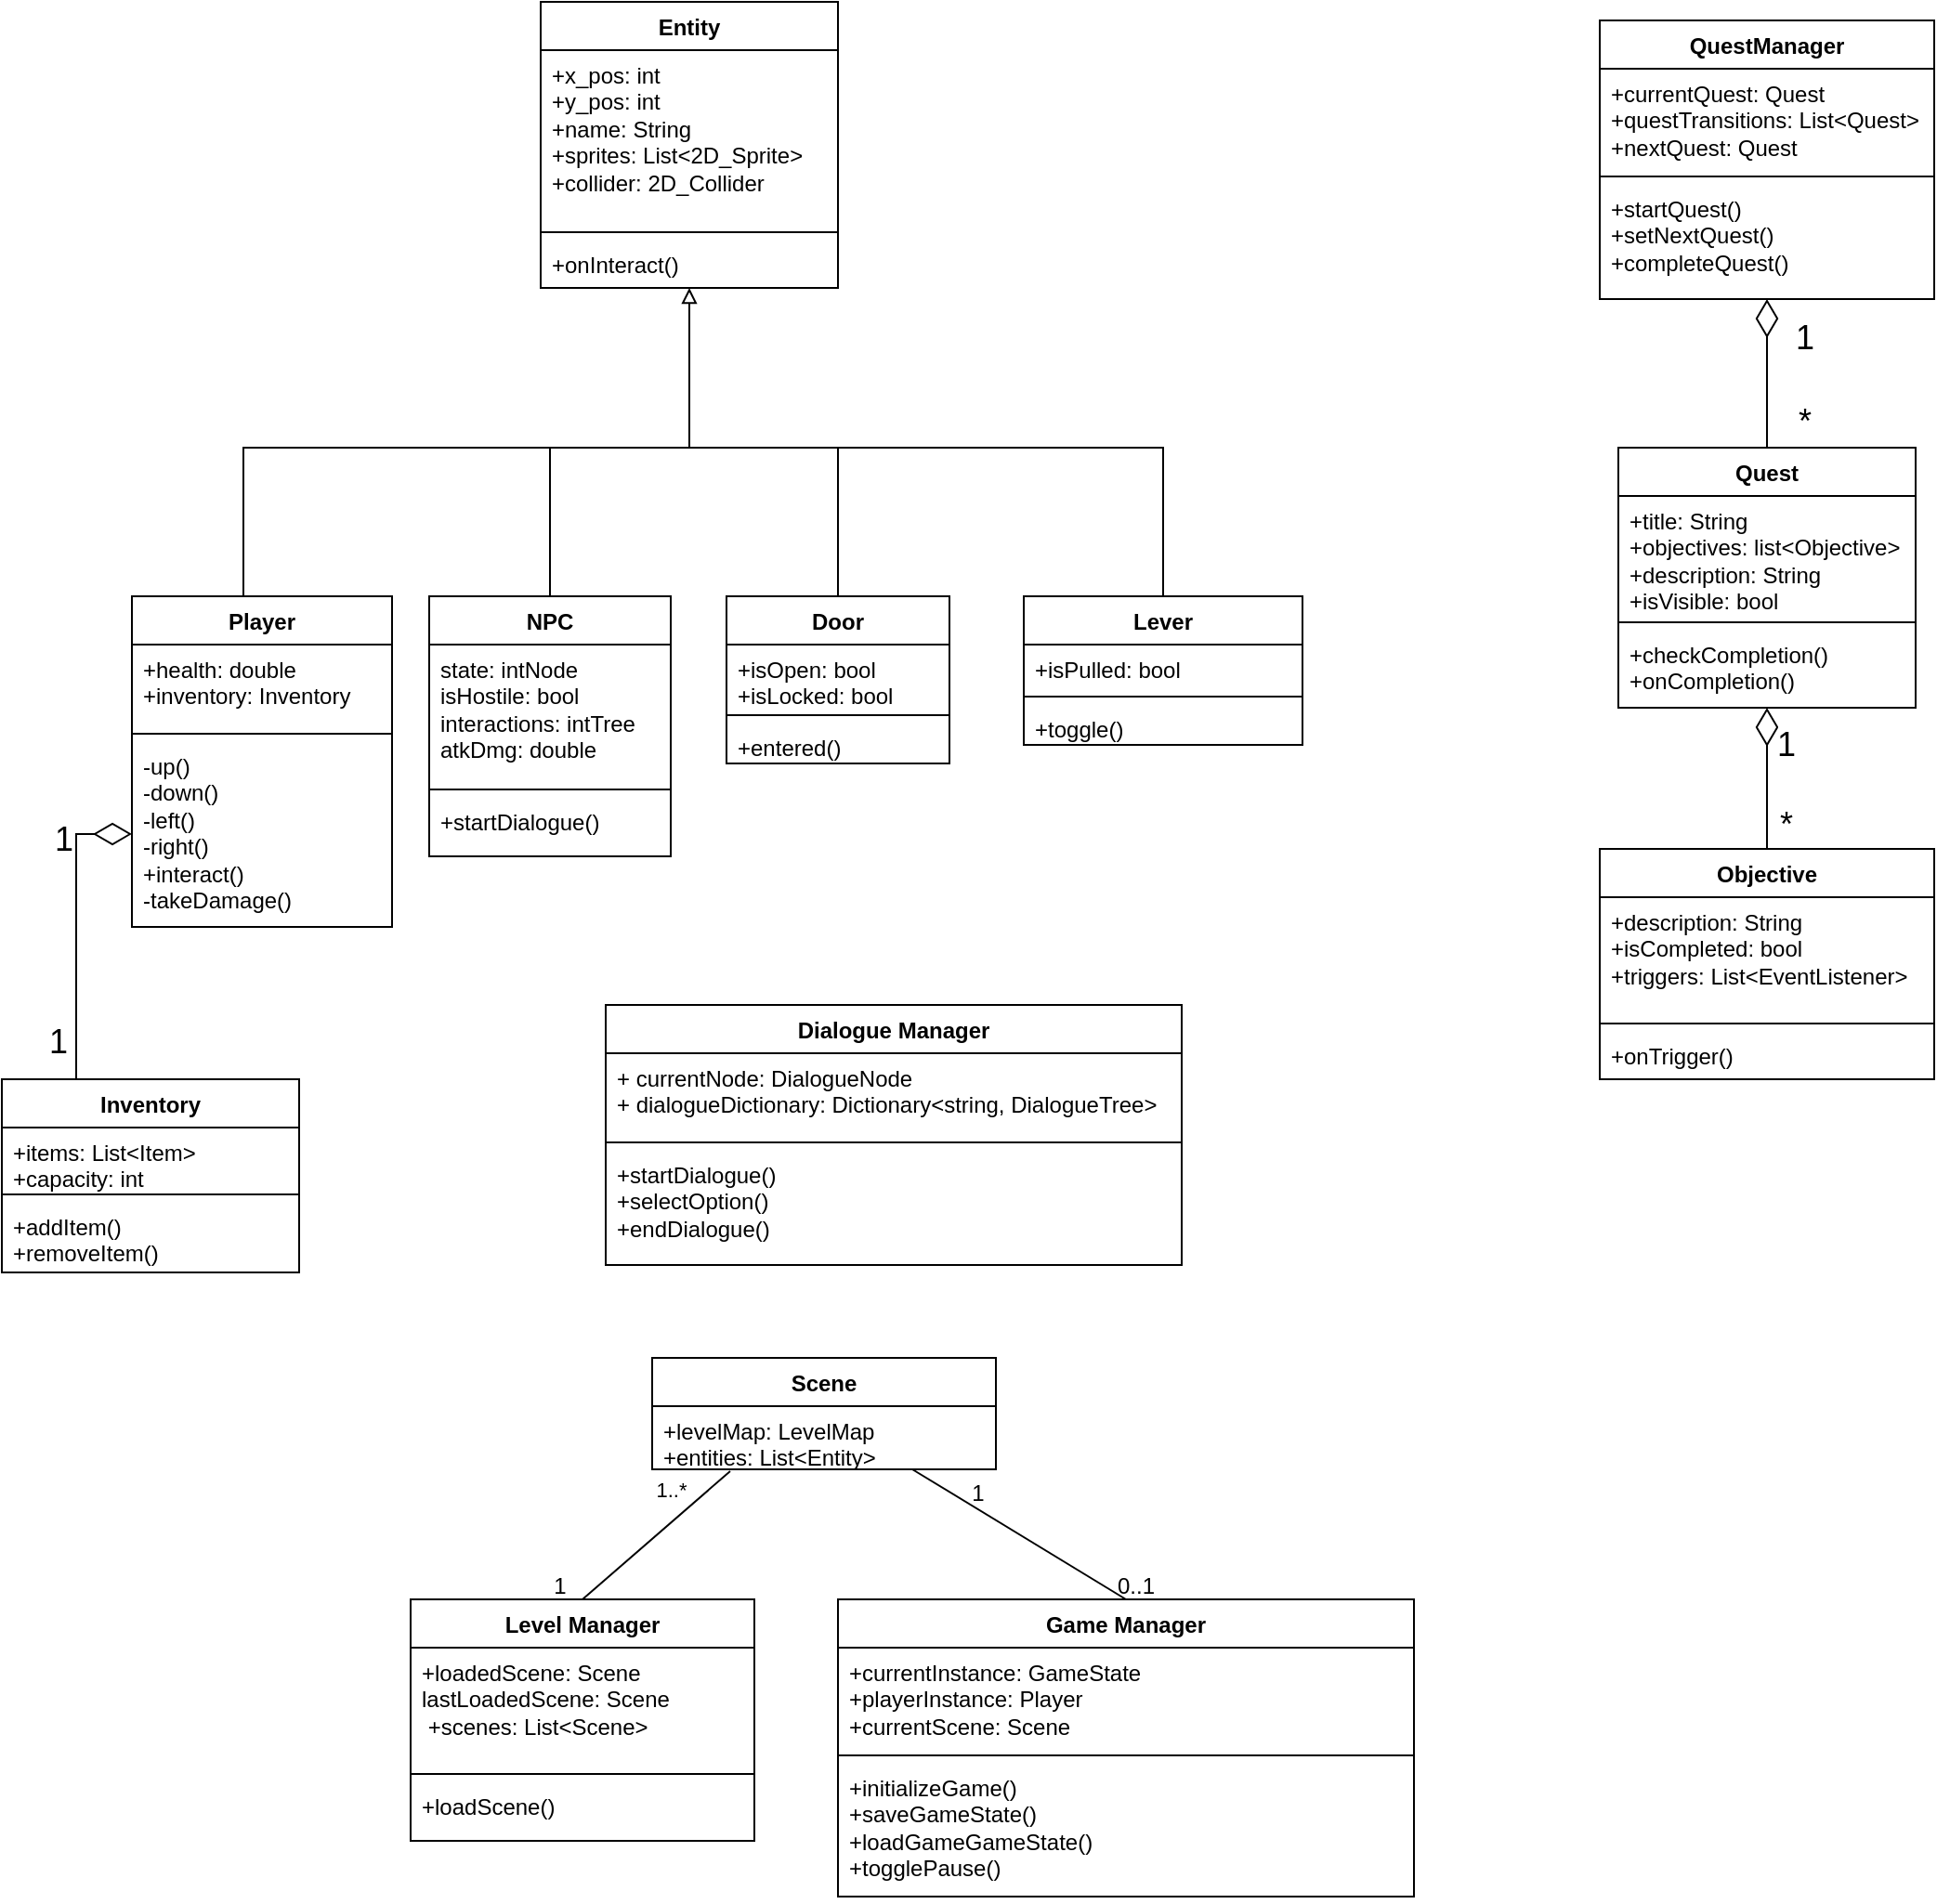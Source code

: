 <mxfile version="26.0.16">
  <diagram id="C5RBs43oDa-KdzZeNtuy" name="Page-1">
    <mxGraphModel dx="1434" dy="1218" grid="1" gridSize="10" guides="1" tooltips="1" connect="1" arrows="1" fold="1" page="1" pageScale="1" pageWidth="700" pageHeight="400" math="0" shadow="0">
      <root>
        <mxCell id="WIyWlLk6GJQsqaUBKTNV-0" />
        <mxCell id="WIyWlLk6GJQsqaUBKTNV-1" parent="WIyWlLk6GJQsqaUBKTNV-0" />
        <mxCell id="OdSNENkLL4-QzehWh6gu-0" value="Entity" style="swimlane;fontStyle=1;align=center;verticalAlign=top;childLayout=stackLayout;horizontal=1;startSize=26;horizontalStack=0;resizeParent=1;resizeParentMax=0;resizeLast=0;collapsible=1;marginBottom=0;whiteSpace=wrap;html=1;" parent="WIyWlLk6GJQsqaUBKTNV-1" vertex="1">
          <mxGeometry x="300" y="-120" width="160" height="154" as="geometry" />
        </mxCell>
        <mxCell id="OdSNENkLL4-QzehWh6gu-1" value="+x_pos: int&lt;br&gt;+y_pos: int&lt;br&gt;+name: String&lt;br&gt;+sprites: List&amp;lt;2D_Sprite&amp;gt;&lt;br&gt;+collider: 2D_Collider&amp;nbsp;&lt;div&gt;&lt;br&gt;&lt;/div&gt;" style="text;strokeColor=none;fillColor=none;align=left;verticalAlign=top;spacingLeft=4;spacingRight=4;overflow=hidden;rotatable=0;points=[[0,0.5],[1,0.5]];portConstraint=eastwest;whiteSpace=wrap;html=1;" parent="OdSNENkLL4-QzehWh6gu-0" vertex="1">
          <mxGeometry y="26" width="160" height="94" as="geometry" />
        </mxCell>
        <mxCell id="OdSNENkLL4-QzehWh6gu-2" value="" style="line;strokeWidth=1;fillColor=none;align=left;verticalAlign=middle;spacingTop=-1;spacingLeft=3;spacingRight=3;rotatable=0;labelPosition=right;points=[];portConstraint=eastwest;strokeColor=inherit;" parent="OdSNENkLL4-QzehWh6gu-0" vertex="1">
          <mxGeometry y="120" width="160" height="8" as="geometry" />
        </mxCell>
        <mxCell id="OdSNENkLL4-QzehWh6gu-3" value="+onInteract()" style="text;strokeColor=none;fillColor=none;align=left;verticalAlign=top;spacingLeft=4;spacingRight=4;overflow=hidden;rotatable=0;points=[[0,0.5],[1,0.5]];portConstraint=eastwest;whiteSpace=wrap;html=1;" parent="OdSNENkLL4-QzehWh6gu-0" vertex="1">
          <mxGeometry y="128" width="160" height="26" as="geometry" />
        </mxCell>
        <mxCell id="OdSNENkLL4-QzehWh6gu-4" value="Player" style="swimlane;fontStyle=1;align=center;verticalAlign=top;childLayout=stackLayout;horizontal=1;startSize=26;horizontalStack=0;resizeParent=1;resizeParentMax=0;resizeLast=0;collapsible=1;marginBottom=0;whiteSpace=wrap;html=1;" parent="WIyWlLk6GJQsqaUBKTNV-1" vertex="1">
          <mxGeometry x="80" y="200" width="140" height="178" as="geometry" />
        </mxCell>
        <mxCell id="OdSNENkLL4-QzehWh6gu-5" value="&lt;div&gt;+health: double&lt;/div&gt;&lt;div&gt;+inventory: Inventory&lt;/div&gt;" style="text;strokeColor=none;fillColor=none;align=left;verticalAlign=top;spacingLeft=4;spacingRight=4;overflow=hidden;rotatable=0;points=[[0,0.5],[1,0.5]];portConstraint=eastwest;whiteSpace=wrap;html=1;" parent="OdSNENkLL4-QzehWh6gu-4" vertex="1">
          <mxGeometry y="26" width="140" height="44" as="geometry" />
        </mxCell>
        <mxCell id="OdSNENkLL4-QzehWh6gu-6" value="" style="line;strokeWidth=1;fillColor=none;align=left;verticalAlign=middle;spacingTop=-1;spacingLeft=3;spacingRight=3;rotatable=0;labelPosition=right;points=[];portConstraint=eastwest;strokeColor=inherit;" parent="OdSNENkLL4-QzehWh6gu-4" vertex="1">
          <mxGeometry y="70" width="140" height="8" as="geometry" />
        </mxCell>
        <mxCell id="OdSNENkLL4-QzehWh6gu-7" value="-up()&lt;br&gt;-down()&lt;br&gt;-left()&lt;br&gt;-right() &lt;br&gt;+interact()&lt;br&gt;-takeDamage()&lt;div&gt;&lt;br&gt;&lt;/div&gt;" style="text;strokeColor=none;fillColor=none;align=left;verticalAlign=top;spacingLeft=4;spacingRight=4;overflow=hidden;rotatable=0;points=[[0,0.5],[1,0.5]];portConstraint=eastwest;whiteSpace=wrap;html=1;" parent="OdSNENkLL4-QzehWh6gu-4" vertex="1">
          <mxGeometry y="78" width="140" height="100" as="geometry" />
        </mxCell>
        <mxCell id="OdSNENkLL4-QzehWh6gu-9" value="NPC" style="swimlane;fontStyle=1;align=center;verticalAlign=top;childLayout=stackLayout;horizontal=1;startSize=26;horizontalStack=0;resizeParent=1;resizeParentMax=0;resizeLast=0;collapsible=1;marginBottom=0;whiteSpace=wrap;html=1;" parent="WIyWlLk6GJQsqaUBKTNV-1" vertex="1">
          <mxGeometry x="240" y="200" width="130" height="140" as="geometry" />
        </mxCell>
        <mxCell id="OdSNENkLL4-QzehWh6gu-10" value="state: intNode&amp;nbsp;&lt;br&gt;isHostile: bool&lt;br&gt;interactions: intTree&lt;div&gt;atkDmg: double&lt;/div&gt;" style="text;strokeColor=none;fillColor=none;align=left;verticalAlign=top;spacingLeft=4;spacingRight=4;overflow=hidden;rotatable=0;points=[[0,0.5],[1,0.5]];portConstraint=eastwest;whiteSpace=wrap;html=1;" parent="OdSNENkLL4-QzehWh6gu-9" vertex="1">
          <mxGeometry y="26" width="130" height="74" as="geometry" />
        </mxCell>
        <mxCell id="OdSNENkLL4-QzehWh6gu-11" value="" style="line;strokeWidth=1;fillColor=none;align=left;verticalAlign=middle;spacingTop=-1;spacingLeft=3;spacingRight=3;rotatable=0;labelPosition=right;points=[];portConstraint=eastwest;strokeColor=inherit;" parent="OdSNENkLL4-QzehWh6gu-9" vertex="1">
          <mxGeometry y="100" width="130" height="8" as="geometry" />
        </mxCell>
        <mxCell id="OdSNENkLL4-QzehWh6gu-12" value="+startDialogue()" style="text;strokeColor=none;fillColor=none;align=left;verticalAlign=top;spacingLeft=4;spacingRight=4;overflow=hidden;rotatable=0;points=[[0,0.5],[1,0.5]];portConstraint=eastwest;whiteSpace=wrap;html=1;" parent="OdSNENkLL4-QzehWh6gu-9" vertex="1">
          <mxGeometry y="108" width="130" height="32" as="geometry" />
        </mxCell>
        <mxCell id="OdSNENkLL4-QzehWh6gu-15" value="Door" style="swimlane;fontStyle=1;align=center;verticalAlign=top;childLayout=stackLayout;horizontal=1;startSize=26;horizontalStack=0;resizeParent=1;resizeParentMax=0;resizeLast=0;collapsible=1;marginBottom=0;whiteSpace=wrap;html=1;" parent="WIyWlLk6GJQsqaUBKTNV-1" vertex="1">
          <mxGeometry x="400" y="200" width="120" height="90" as="geometry" />
        </mxCell>
        <mxCell id="OdSNENkLL4-QzehWh6gu-16" value="+isOpen: bool&amp;nbsp;&lt;br&gt;+isLocked: bool&lt;div&gt;&lt;br&gt;&lt;/div&gt;" style="text;strokeColor=none;fillColor=none;align=left;verticalAlign=top;spacingLeft=4;spacingRight=4;overflow=hidden;rotatable=0;points=[[0,0.5],[1,0.5]];portConstraint=eastwest;whiteSpace=wrap;html=1;" parent="OdSNENkLL4-QzehWh6gu-15" vertex="1">
          <mxGeometry y="26" width="120" height="34" as="geometry" />
        </mxCell>
        <mxCell id="OdSNENkLL4-QzehWh6gu-17" value="" style="line;strokeWidth=1;fillColor=none;align=left;verticalAlign=middle;spacingTop=-1;spacingLeft=3;spacingRight=3;rotatable=0;labelPosition=right;points=[];portConstraint=eastwest;strokeColor=inherit;" parent="OdSNENkLL4-QzehWh6gu-15" vertex="1">
          <mxGeometry y="60" width="120" height="8" as="geometry" />
        </mxCell>
        <mxCell id="OdSNENkLL4-QzehWh6gu-18" value="+entered()" style="text;strokeColor=none;fillColor=none;align=left;verticalAlign=top;spacingLeft=4;spacingRight=4;overflow=hidden;rotatable=0;points=[[0,0.5],[1,0.5]];portConstraint=eastwest;whiteSpace=wrap;html=1;" parent="OdSNENkLL4-QzehWh6gu-15" vertex="1">
          <mxGeometry y="68" width="120" height="22" as="geometry" />
        </mxCell>
        <mxCell id="OdSNENkLL4-QzehWh6gu-25" value="Lever" style="swimlane;fontStyle=1;align=center;verticalAlign=top;childLayout=stackLayout;horizontal=1;startSize=26;horizontalStack=0;resizeParent=1;resizeParentMax=0;resizeLast=0;collapsible=1;marginBottom=0;whiteSpace=wrap;html=1;" parent="WIyWlLk6GJQsqaUBKTNV-1" vertex="1">
          <mxGeometry x="560" y="200" width="150" height="80" as="geometry" />
        </mxCell>
        <mxCell id="OdSNENkLL4-QzehWh6gu-26" value="+isPulled: bool&lt;div&gt;&lt;br&gt;&lt;/div&gt;" style="text;strokeColor=none;fillColor=none;align=left;verticalAlign=top;spacingLeft=4;spacingRight=4;overflow=hidden;rotatable=0;points=[[0,0.5],[1,0.5]];portConstraint=eastwest;whiteSpace=wrap;html=1;" parent="OdSNENkLL4-QzehWh6gu-25" vertex="1">
          <mxGeometry y="26" width="150" height="24" as="geometry" />
        </mxCell>
        <mxCell id="OdSNENkLL4-QzehWh6gu-27" value="" style="line;strokeWidth=1;fillColor=none;align=left;verticalAlign=middle;spacingTop=-1;spacingLeft=3;spacingRight=3;rotatable=0;labelPosition=right;points=[];portConstraint=eastwest;strokeColor=inherit;" parent="OdSNENkLL4-QzehWh6gu-25" vertex="1">
          <mxGeometry y="50" width="150" height="8" as="geometry" />
        </mxCell>
        <mxCell id="OdSNENkLL4-QzehWh6gu-28" value="+toggle()" style="text;strokeColor=none;fillColor=none;align=left;verticalAlign=top;spacingLeft=4;spacingRight=4;overflow=hidden;rotatable=0;points=[[0,0.5],[1,0.5]];portConstraint=eastwest;whiteSpace=wrap;html=1;" parent="OdSNENkLL4-QzehWh6gu-25" vertex="1">
          <mxGeometry y="58" width="150" height="22" as="geometry" />
        </mxCell>
        <mxCell id="OdSNENkLL4-QzehWh6gu-37" value="" style="endArrow=block;html=1;rounded=0;exitX=0.5;exitY=0;exitDx=0;exitDy=0;entryX=0.5;entryY=1;entryDx=0;entryDy=0;endFill=0;edgeStyle=orthogonalEdgeStyle;" parent="WIyWlLk6GJQsqaUBKTNV-1" source="OdSNENkLL4-QzehWh6gu-15" target="OdSNENkLL4-QzehWh6gu-0" edge="1">
          <mxGeometry width="50" height="50" relative="1" as="geometry">
            <mxPoint x="330" y="130" as="sourcePoint" />
            <mxPoint x="300" y="180" as="targetPoint" />
            <Array as="points">
              <mxPoint x="460" y="120" />
              <mxPoint x="380" y="120" />
            </Array>
          </mxGeometry>
        </mxCell>
        <mxCell id="OdSNENkLL4-QzehWh6gu-38" value="" style="endArrow=none;html=1;rounded=0;entryX=0.5;entryY=0;entryDx=0;entryDy=0;edgeStyle=orthogonalEdgeStyle;" parent="WIyWlLk6GJQsqaUBKTNV-1" target="OdSNENkLL4-QzehWh6gu-4" edge="1">
          <mxGeometry width="50" height="50" relative="1" as="geometry">
            <mxPoint x="380" y="111" as="sourcePoint" />
            <mxPoint x="300" y="180" as="targetPoint" />
            <Array as="points">
              <mxPoint x="380" y="120" />
              <mxPoint x="140" y="120" />
            </Array>
          </mxGeometry>
        </mxCell>
        <mxCell id="OdSNENkLL4-QzehWh6gu-39" value="" style="endArrow=none;html=1;rounded=0;entryX=0.5;entryY=0;entryDx=0;entryDy=0;" parent="WIyWlLk6GJQsqaUBKTNV-1" target="OdSNENkLL4-QzehWh6gu-9" edge="1">
          <mxGeometry width="50" height="50" relative="1" as="geometry">
            <mxPoint x="305" y="120" as="sourcePoint" />
            <mxPoint x="300" y="180" as="targetPoint" />
          </mxGeometry>
        </mxCell>
        <mxCell id="OdSNENkLL4-QzehWh6gu-40" value="" style="endArrow=none;html=1;rounded=0;exitX=0.5;exitY=0;exitDx=0;exitDy=0;edgeStyle=orthogonalEdgeStyle;" parent="WIyWlLk6GJQsqaUBKTNV-1" source="OdSNENkLL4-QzehWh6gu-25" edge="1">
          <mxGeometry width="50" height="50" relative="1" as="geometry">
            <mxPoint x="250" y="230" as="sourcePoint" />
            <mxPoint x="460" y="120" as="targetPoint" />
            <Array as="points">
              <mxPoint x="635" y="120" />
            </Array>
          </mxGeometry>
        </mxCell>
        <mxCell id="r1As2lmNoIVcKauKKdXA-0" value="QuestManager" style="swimlane;fontStyle=1;align=center;verticalAlign=top;childLayout=stackLayout;horizontal=1;startSize=26;horizontalStack=0;resizeParent=1;resizeParentMax=0;resizeLast=0;collapsible=1;marginBottom=0;whiteSpace=wrap;html=1;" parent="WIyWlLk6GJQsqaUBKTNV-1" vertex="1">
          <mxGeometry x="870" y="-110" width="180" height="150" as="geometry" />
        </mxCell>
        <mxCell id="r1As2lmNoIVcKauKKdXA-1" value="+currentQuest: Quest&lt;div&gt;+questTransitions: List&amp;lt;Quest&amp;gt;&lt;/div&gt;&lt;div&gt;+nextQuest: Quest&lt;/div&gt;" style="text;strokeColor=none;fillColor=none;align=left;verticalAlign=top;spacingLeft=4;spacingRight=4;overflow=hidden;rotatable=0;points=[[0,0.5],[1,0.5]];portConstraint=eastwest;whiteSpace=wrap;html=1;" parent="r1As2lmNoIVcKauKKdXA-0" vertex="1">
          <mxGeometry y="26" width="180" height="54" as="geometry" />
        </mxCell>
        <mxCell id="r1As2lmNoIVcKauKKdXA-2" value="" style="line;strokeWidth=1;fillColor=none;align=left;verticalAlign=middle;spacingTop=-1;spacingLeft=3;spacingRight=3;rotatable=0;labelPosition=right;points=[];portConstraint=eastwest;strokeColor=inherit;" parent="r1As2lmNoIVcKauKKdXA-0" vertex="1">
          <mxGeometry y="80" width="180" height="8" as="geometry" />
        </mxCell>
        <mxCell id="r1As2lmNoIVcKauKKdXA-3" value="+startQuest()&lt;div&gt;+setNextQuest()&lt;/div&gt;&lt;div&gt;+completeQuest()&lt;/div&gt;" style="text;strokeColor=none;fillColor=none;align=left;verticalAlign=top;spacingLeft=4;spacingRight=4;overflow=hidden;rotatable=0;points=[[0,0.5],[1,0.5]];portConstraint=eastwest;whiteSpace=wrap;html=1;" parent="r1As2lmNoIVcKauKKdXA-0" vertex="1">
          <mxGeometry y="88" width="180" height="62" as="geometry" />
        </mxCell>
        <mxCell id="r1As2lmNoIVcKauKKdXA-4" value="Quest" style="swimlane;fontStyle=1;align=center;verticalAlign=top;childLayout=stackLayout;horizontal=1;startSize=26;horizontalStack=0;resizeParent=1;resizeParentMax=0;resizeLast=0;collapsible=1;marginBottom=0;whiteSpace=wrap;html=1;" parent="WIyWlLk6GJQsqaUBKTNV-1" vertex="1">
          <mxGeometry x="880" y="120" width="160" height="140" as="geometry" />
        </mxCell>
        <mxCell id="r1As2lmNoIVcKauKKdXA-5" value="+title: String&lt;div&gt;&lt;div&gt;+objectives: list&amp;lt;Objective&amp;gt;&lt;/div&gt;&lt;/div&gt;&lt;div&gt;+description: String&lt;/div&gt;&lt;div&gt;+isVisible: bool &lt;br&gt;&lt;/div&gt;" style="text;strokeColor=none;fillColor=none;align=left;verticalAlign=top;spacingLeft=4;spacingRight=4;overflow=hidden;rotatable=0;points=[[0,0.5],[1,0.5]];portConstraint=eastwest;whiteSpace=wrap;html=1;" parent="r1As2lmNoIVcKauKKdXA-4" vertex="1">
          <mxGeometry y="26" width="160" height="64" as="geometry" />
        </mxCell>
        <mxCell id="r1As2lmNoIVcKauKKdXA-6" value="" style="line;strokeWidth=1;fillColor=none;align=left;verticalAlign=middle;spacingTop=-1;spacingLeft=3;spacingRight=3;rotatable=0;labelPosition=right;points=[];portConstraint=eastwest;strokeColor=inherit;" parent="r1As2lmNoIVcKauKKdXA-4" vertex="1">
          <mxGeometry y="90" width="160" height="8" as="geometry" />
        </mxCell>
        <mxCell id="r1As2lmNoIVcKauKKdXA-7" value="+checkCompletion()&lt;div&gt;+onCompletion()&lt;/div&gt;" style="text;strokeColor=none;fillColor=none;align=left;verticalAlign=top;spacingLeft=4;spacingRight=4;overflow=hidden;rotatable=0;points=[[0,0.5],[1,0.5]];portConstraint=eastwest;whiteSpace=wrap;html=1;" parent="r1As2lmNoIVcKauKKdXA-4" vertex="1">
          <mxGeometry y="98" width="160" height="42" as="geometry" />
        </mxCell>
        <mxCell id="r1As2lmNoIVcKauKKdXA-8" value="Objective" style="swimlane;fontStyle=1;align=center;verticalAlign=top;childLayout=stackLayout;horizontal=1;startSize=26;horizontalStack=0;resizeParent=1;resizeParentMax=0;resizeLast=0;collapsible=1;marginBottom=0;whiteSpace=wrap;html=1;" parent="WIyWlLk6GJQsqaUBKTNV-1" vertex="1">
          <mxGeometry x="870" y="336" width="180" height="124" as="geometry" />
        </mxCell>
        <mxCell id="r1As2lmNoIVcKauKKdXA-9" value="+description: String&lt;div&gt;+isCompleted: bool&lt;/div&gt;&lt;div&gt;+triggers: List&amp;lt;EventListener&amp;gt;&lt;/div&gt;" style="text;strokeColor=none;fillColor=none;align=left;verticalAlign=top;spacingLeft=4;spacingRight=4;overflow=hidden;rotatable=0;points=[[0,0.5],[1,0.5]];portConstraint=eastwest;whiteSpace=wrap;html=1;" parent="r1As2lmNoIVcKauKKdXA-8" vertex="1">
          <mxGeometry y="26" width="180" height="64" as="geometry" />
        </mxCell>
        <mxCell id="r1As2lmNoIVcKauKKdXA-10" value="" style="line;strokeWidth=1;fillColor=none;align=left;verticalAlign=middle;spacingTop=-1;spacingLeft=3;spacingRight=3;rotatable=0;labelPosition=right;points=[];portConstraint=eastwest;strokeColor=inherit;" parent="r1As2lmNoIVcKauKKdXA-8" vertex="1">
          <mxGeometry y="90" width="180" height="8" as="geometry" />
        </mxCell>
        <mxCell id="r1As2lmNoIVcKauKKdXA-11" value="+onTrigger()" style="text;strokeColor=none;fillColor=none;align=left;verticalAlign=top;spacingLeft=4;spacingRight=4;overflow=hidden;rotatable=0;points=[[0,0.5],[1,0.5]];portConstraint=eastwest;whiteSpace=wrap;html=1;" parent="r1As2lmNoIVcKauKKdXA-8" vertex="1">
          <mxGeometry y="98" width="180" height="26" as="geometry" />
        </mxCell>
        <mxCell id="r1As2lmNoIVcKauKKdXA-14" value="" style="endArrow=diamondThin;html=1;rounded=0;exitX=0.5;exitY=0;exitDx=0;exitDy=0;endFill=0;endSize=18;entryX=0.5;entryY=1;entryDx=0;entryDy=0;" parent="WIyWlLk6GJQsqaUBKTNV-1" source="r1As2lmNoIVcKauKKdXA-4" target="r1As2lmNoIVcKauKKdXA-0" edge="1">
          <mxGeometry width="50" height="50" relative="1" as="geometry">
            <mxPoint x="910" y="150" as="sourcePoint" />
            <mxPoint x="970" y="90" as="targetPoint" />
          </mxGeometry>
        </mxCell>
        <mxCell id="tE-xTlJbAmfMv_ScBgpa-1" value="1" style="edgeLabel;html=1;align=center;verticalAlign=middle;resizable=0;points=[];fontSize=18;" parent="r1As2lmNoIVcKauKKdXA-14" vertex="1" connectable="0">
          <mxGeometry x="0.493" y="2" relative="1" as="geometry">
            <mxPoint x="22" as="offset" />
          </mxGeometry>
        </mxCell>
        <mxCell id="tE-xTlJbAmfMv_ScBgpa-2" value="*" style="edgeLabel;html=1;align=center;verticalAlign=middle;resizable=0;points=[];fontSize=18;" parent="r1As2lmNoIVcKauKKdXA-14" vertex="1" connectable="0">
          <mxGeometry x="-0.653" y="1" relative="1" as="geometry">
            <mxPoint x="21" as="offset" />
          </mxGeometry>
        </mxCell>
        <mxCell id="r1As2lmNoIVcKauKKdXA-15" value="" style="endArrow=diamondThin;html=1;rounded=0;endFill=0;exitX=0.5;exitY=0;exitDx=0;exitDy=0;strokeWidth=1;endSize=18;entryX=0.5;entryY=1;entryDx=0;entryDy=0;" parent="WIyWlLk6GJQsqaUBKTNV-1" source="r1As2lmNoIVcKauKKdXA-8" target="r1As2lmNoIVcKauKKdXA-4" edge="1">
          <mxGeometry width="50" height="50" relative="1" as="geometry">
            <mxPoint x="960" y="330" as="sourcePoint" />
            <mxPoint x="980" y="380" as="targetPoint" />
          </mxGeometry>
        </mxCell>
        <mxCell id="tE-xTlJbAmfMv_ScBgpa-4" value="1" style="edgeLabel;html=1;align=center;verticalAlign=middle;resizable=0;points=[];fontSize=18;" parent="r1As2lmNoIVcKauKKdXA-15" vertex="1" connectable="0">
          <mxGeometry x="0.395" y="-1" relative="1" as="geometry">
            <mxPoint x="9" y="-3" as="offset" />
          </mxGeometry>
        </mxCell>
        <mxCell id="tE-xTlJbAmfMv_ScBgpa-5" value="*" style="edgeLabel;html=1;align=center;verticalAlign=middle;resizable=0;points=[];fontSize=18;" parent="r1As2lmNoIVcKauKKdXA-15" vertex="1" connectable="0">
          <mxGeometry x="-0.658" relative="1" as="geometry">
            <mxPoint x="10" as="offset" />
          </mxGeometry>
        </mxCell>
        <mxCell id="Fe0iumdBVx5rN5SeiypS-1" value="Inventory" style="swimlane;fontStyle=1;align=center;verticalAlign=top;childLayout=stackLayout;horizontal=1;startSize=26;horizontalStack=0;resizeParent=1;resizeParentMax=0;resizeLast=0;collapsible=1;marginBottom=0;whiteSpace=wrap;html=1;" parent="WIyWlLk6GJQsqaUBKTNV-1" vertex="1">
          <mxGeometry x="10" y="460" width="160" height="104" as="geometry" />
        </mxCell>
        <mxCell id="Fe0iumdBVx5rN5SeiypS-2" value="+items: List&amp;lt;Item&amp;gt;&lt;div&gt;+capacity: int&lt;/div&gt;" style="text;strokeColor=none;fillColor=none;align=left;verticalAlign=top;spacingLeft=4;spacingRight=4;overflow=hidden;rotatable=0;points=[[0,0.5],[1,0.5]];portConstraint=eastwest;whiteSpace=wrap;html=1;" parent="Fe0iumdBVx5rN5SeiypS-1" vertex="1">
          <mxGeometry y="26" width="160" height="32" as="geometry" />
        </mxCell>
        <mxCell id="Fe0iumdBVx5rN5SeiypS-3" value="" style="line;strokeWidth=1;fillColor=none;align=left;verticalAlign=middle;spacingTop=-1;spacingLeft=3;spacingRight=3;rotatable=0;labelPosition=right;points=[];portConstraint=eastwest;strokeColor=inherit;" parent="Fe0iumdBVx5rN5SeiypS-1" vertex="1">
          <mxGeometry y="58" width="160" height="8" as="geometry" />
        </mxCell>
        <mxCell id="Fe0iumdBVx5rN5SeiypS-4" value="+addItem()&lt;div&gt;+removeItem()&lt;/div&gt;" style="text;strokeColor=none;fillColor=none;align=left;verticalAlign=top;spacingLeft=4;spacingRight=4;overflow=hidden;rotatable=0;points=[[0,0.5],[1,0.5]];portConstraint=eastwest;whiteSpace=wrap;html=1;" parent="Fe0iumdBVx5rN5SeiypS-1" vertex="1">
          <mxGeometry y="66" width="160" height="38" as="geometry" />
        </mxCell>
        <mxCell id="Fe0iumdBVx5rN5SeiypS-5" style="edgeStyle=orthogonalEdgeStyle;rounded=0;orthogonalLoop=1;jettySize=auto;html=1;exitX=0.25;exitY=0;exitDx=0;exitDy=0;entryX=0;entryY=0.5;entryDx=0;entryDy=0;endArrow=diamondThin;endFill=0;endSize=18;" parent="WIyWlLk6GJQsqaUBKTNV-1" source="Fe0iumdBVx5rN5SeiypS-1" target="OdSNENkLL4-QzehWh6gu-7" edge="1">
          <mxGeometry relative="1" as="geometry">
            <mxPoint x="90" y="520" as="targetPoint" />
          </mxGeometry>
        </mxCell>
        <mxCell id="Fe0iumdBVx5rN5SeiypS-6" value="1" style="edgeLabel;html=1;align=center;verticalAlign=middle;resizable=0;points=[];fontSize=18;" parent="Fe0iumdBVx5rN5SeiypS-5" vertex="1" connectable="0">
          <mxGeometry x="0.597" y="7" relative="1" as="geometry">
            <mxPoint as="offset" />
          </mxGeometry>
        </mxCell>
        <mxCell id="Fe0iumdBVx5rN5SeiypS-7" value="1" style="edgeLabel;html=1;align=center;verticalAlign=middle;resizable=0;points=[];fontSize=18;" parent="Fe0iumdBVx5rN5SeiypS-5" vertex="1" connectable="0">
          <mxGeometry x="-0.62" y="-1" relative="1" as="geometry">
            <mxPoint x="-11" y="11" as="offset" />
          </mxGeometry>
        </mxCell>
        <mxCell id="tE-xTlJbAmfMv_ScBgpa-7" value="Dialogue Manager" style="swimlane;fontStyle=1;align=center;verticalAlign=top;childLayout=stackLayout;horizontal=1;startSize=26;horizontalStack=0;resizeParent=1;resizeParentMax=0;resizeLast=0;collapsible=1;marginBottom=0;whiteSpace=wrap;html=1;" parent="WIyWlLk6GJQsqaUBKTNV-1" vertex="1">
          <mxGeometry x="335" y="420" width="310" height="140" as="geometry" />
        </mxCell>
        <mxCell id="tE-xTlJbAmfMv_ScBgpa-8" value="&lt;div&gt;+ currentNode: DialogueNode&lt;/div&gt;&lt;div&gt;+ dialogueDictionary: Dictionary&amp;lt;string, DialogueTree&amp;gt;&lt;/div&gt;" style="text;strokeColor=none;fillColor=none;align=left;verticalAlign=top;spacingLeft=4;spacingRight=4;overflow=hidden;rotatable=0;points=[[0,0.5],[1,0.5]];portConstraint=eastwest;whiteSpace=wrap;html=1;" parent="tE-xTlJbAmfMv_ScBgpa-7" vertex="1">
          <mxGeometry y="26" width="310" height="44" as="geometry" />
        </mxCell>
        <mxCell id="tE-xTlJbAmfMv_ScBgpa-9" value="" style="line;strokeWidth=1;fillColor=none;align=left;verticalAlign=middle;spacingTop=-1;spacingLeft=3;spacingRight=3;rotatable=0;labelPosition=right;points=[];portConstraint=eastwest;strokeColor=inherit;" parent="tE-xTlJbAmfMv_ScBgpa-7" vertex="1">
          <mxGeometry y="70" width="310" height="8" as="geometry" />
        </mxCell>
        <mxCell id="tE-xTlJbAmfMv_ScBgpa-10" value="+startDialogue()&lt;br&gt;+selectOption()&lt;br&gt;+endDialogue()&lt;div&gt;&lt;br&gt;&lt;/div&gt;" style="text;strokeColor=none;fillColor=none;align=left;verticalAlign=top;spacingLeft=4;spacingRight=4;overflow=hidden;rotatable=0;points=[[0,0.5],[1,0.5]];portConstraint=eastwest;whiteSpace=wrap;html=1;" parent="tE-xTlJbAmfMv_ScBgpa-7" vertex="1">
          <mxGeometry y="78" width="310" height="62" as="geometry" />
        </mxCell>
        <mxCell id="tE-xTlJbAmfMv_ScBgpa-11" value="Level Manager" style="swimlane;fontStyle=1;align=center;verticalAlign=top;childLayout=stackLayout;horizontal=1;startSize=26;horizontalStack=0;resizeParent=1;resizeParentMax=0;resizeLast=0;collapsible=1;marginBottom=0;whiteSpace=wrap;html=1;" parent="WIyWlLk6GJQsqaUBKTNV-1" vertex="1">
          <mxGeometry x="230" y="740" width="185" height="130" as="geometry" />
        </mxCell>
        <mxCell id="tE-xTlJbAmfMv_ScBgpa-12" value="+loadedScene: Scene &lt;br&gt;lastLoadedScene: Scene &lt;br&gt;&amp;nbsp;+scenes: List&amp;lt;Scene&amp;gt; &lt;br&gt;&lt;div&gt;&lt;br&gt;&lt;/div&gt;" style="text;strokeColor=none;fillColor=none;align=left;verticalAlign=top;spacingLeft=4;spacingRight=4;overflow=hidden;rotatable=0;points=[[0,0.5],[1,0.5]];portConstraint=eastwest;whiteSpace=wrap;html=1;" parent="tE-xTlJbAmfMv_ScBgpa-11" vertex="1">
          <mxGeometry y="26" width="185" height="64" as="geometry" />
        </mxCell>
        <mxCell id="tE-xTlJbAmfMv_ScBgpa-13" value="" style="line;strokeWidth=1;fillColor=none;align=left;verticalAlign=middle;spacingTop=-1;spacingLeft=3;spacingRight=3;rotatable=0;labelPosition=right;points=[];portConstraint=eastwest;strokeColor=inherit;" parent="tE-xTlJbAmfMv_ScBgpa-11" vertex="1">
          <mxGeometry y="90" width="185" height="8" as="geometry" />
        </mxCell>
        <mxCell id="tE-xTlJbAmfMv_ScBgpa-14" value="+loadScene()" style="text;strokeColor=none;fillColor=none;align=left;verticalAlign=top;spacingLeft=4;spacingRight=4;overflow=hidden;rotatable=0;points=[[0,0.5],[1,0.5]];portConstraint=eastwest;whiteSpace=wrap;html=1;" parent="tE-xTlJbAmfMv_ScBgpa-11" vertex="1">
          <mxGeometry y="98" width="185" height="32" as="geometry" />
        </mxCell>
        <mxCell id="tE-xTlJbAmfMv_ScBgpa-15" value="Scene" style="swimlane;fontStyle=1;align=center;verticalAlign=top;childLayout=stackLayout;horizontal=1;startSize=26;horizontalStack=0;resizeParent=1;resizeParentMax=0;resizeLast=0;collapsible=1;marginBottom=0;whiteSpace=wrap;html=1;" parent="WIyWlLk6GJQsqaUBKTNV-1" vertex="1">
          <mxGeometry x="360" y="610" width="185" height="60" as="geometry" />
        </mxCell>
        <mxCell id="tE-xTlJbAmfMv_ScBgpa-16" value="&lt;div&gt;+levelMap: LevelMap&lt;/div&gt;&lt;div&gt;+entities: List&amp;lt;Entity&amp;gt;&lt;/div&gt;&lt;div&gt;&lt;br&gt;&lt;/div&gt;" style="text;strokeColor=none;fillColor=none;align=left;verticalAlign=top;spacingLeft=4;spacingRight=4;overflow=hidden;rotatable=0;points=[[0,0.5],[1,0.5]];portConstraint=eastwest;whiteSpace=wrap;html=1;" parent="tE-xTlJbAmfMv_ScBgpa-15" vertex="1">
          <mxGeometry y="26" width="185" height="34" as="geometry" />
        </mxCell>
        <mxCell id="tE-xTlJbAmfMv_ScBgpa-19" value="Game Manager" style="swimlane;fontStyle=1;align=center;verticalAlign=top;childLayout=stackLayout;horizontal=1;startSize=26;horizontalStack=0;resizeParent=1;resizeParentMax=0;resizeLast=0;collapsible=1;marginBottom=0;whiteSpace=wrap;html=1;" parent="WIyWlLk6GJQsqaUBKTNV-1" vertex="1">
          <mxGeometry x="460" y="740" width="310" height="160" as="geometry" />
        </mxCell>
        <mxCell id="tE-xTlJbAmfMv_ScBgpa-20" value="+currentInstance: GameState &lt;br&gt;+playerInstance: Player &lt;br&gt;+currentScene: Scene &lt;br&gt;&lt;div&gt;&lt;br&gt;&lt;/div&gt;" style="text;strokeColor=none;fillColor=none;align=left;verticalAlign=top;spacingLeft=4;spacingRight=4;overflow=hidden;rotatable=0;points=[[0,0.5],[1,0.5]];portConstraint=eastwest;whiteSpace=wrap;html=1;" parent="tE-xTlJbAmfMv_ScBgpa-19" vertex="1">
          <mxGeometry y="26" width="310" height="54" as="geometry" />
        </mxCell>
        <mxCell id="tE-xTlJbAmfMv_ScBgpa-21" value="" style="line;strokeWidth=1;fillColor=none;align=left;verticalAlign=middle;spacingTop=-1;spacingLeft=3;spacingRight=3;rotatable=0;labelPosition=right;points=[];portConstraint=eastwest;strokeColor=inherit;" parent="tE-xTlJbAmfMv_ScBgpa-19" vertex="1">
          <mxGeometry y="80" width="310" height="8" as="geometry" />
        </mxCell>
        <mxCell id="tE-xTlJbAmfMv_ScBgpa-22" value="+initializeGame()&lt;br&gt;+saveGameState()&lt;br&gt;+loadGameGameState()&lt;br&gt;+togglePause()&lt;div&gt;&lt;br&gt;&lt;/div&gt;" style="text;strokeColor=none;fillColor=none;align=left;verticalAlign=top;spacingLeft=4;spacingRight=4;overflow=hidden;rotatable=0;points=[[0,0.5],[1,0.5]];portConstraint=eastwest;whiteSpace=wrap;html=1;" parent="tE-xTlJbAmfMv_ScBgpa-19" vertex="1">
          <mxGeometry y="88" width="310" height="72" as="geometry" />
        </mxCell>
        <mxCell id="6Ef6nTkpKtEna7UrwyKz-2" value="" style="endArrow=none;html=1;rounded=0;entryX=0.227;entryY=1.029;entryDx=0;entryDy=0;entryPerimeter=0;exitX=0.5;exitY=0;exitDx=0;exitDy=0;" edge="1" parent="WIyWlLk6GJQsqaUBKTNV-1" source="tE-xTlJbAmfMv_ScBgpa-11" target="tE-xTlJbAmfMv_ScBgpa-16">
          <mxGeometry relative="1" as="geometry">
            <mxPoint x="330" y="720" as="sourcePoint" />
            <mxPoint x="490" y="720" as="targetPoint" />
          </mxGeometry>
        </mxCell>
        <mxCell id="6Ef6nTkpKtEna7UrwyKz-5" value="1..*" style="edgeLabel;html=1;align=center;verticalAlign=middle;resizable=0;points=[];" vertex="1" connectable="0" parent="6Ef6nTkpKtEna7UrwyKz-2">
          <mxGeometry x="0.446" y="1" relative="1" as="geometry">
            <mxPoint x="-9" y="-9" as="offset" />
          </mxGeometry>
        </mxCell>
        <mxCell id="6Ef6nTkpKtEna7UrwyKz-4" value="" style="endArrow=none;html=1;rounded=0;entryX=0.227;entryY=1.029;entryDx=0;entryDy=0;entryPerimeter=0;exitX=0.5;exitY=0;exitDx=0;exitDy=0;" edge="1" parent="WIyWlLk6GJQsqaUBKTNV-1" source="tE-xTlJbAmfMv_ScBgpa-19">
          <mxGeometry relative="1" as="geometry">
            <mxPoint x="421" y="739" as="sourcePoint" />
            <mxPoint x="500" y="670" as="targetPoint" />
          </mxGeometry>
        </mxCell>
        <mxCell id="6Ef6nTkpKtEna7UrwyKz-6" value="1" style="text;html=1;align=center;verticalAlign=middle;resizable=0;points=[];autosize=1;strokeColor=none;fillColor=none;" vertex="1" parent="WIyWlLk6GJQsqaUBKTNV-1">
          <mxGeometry x="295" y="718" width="30" height="30" as="geometry" />
        </mxCell>
        <mxCell id="6Ef6nTkpKtEna7UrwyKz-7" value="1" style="text;html=1;align=center;verticalAlign=middle;resizable=0;points=[];autosize=1;strokeColor=none;fillColor=none;" vertex="1" parent="WIyWlLk6GJQsqaUBKTNV-1">
          <mxGeometry x="520" y="668" width="30" height="30" as="geometry" />
        </mxCell>
        <mxCell id="6Ef6nTkpKtEna7UrwyKz-8" value="0..1" style="text;html=1;align=center;verticalAlign=middle;resizable=0;points=[];autosize=1;strokeColor=none;fillColor=none;" vertex="1" parent="WIyWlLk6GJQsqaUBKTNV-1">
          <mxGeometry x="600" y="718" width="40" height="30" as="geometry" />
        </mxCell>
      </root>
    </mxGraphModel>
  </diagram>
</mxfile>
